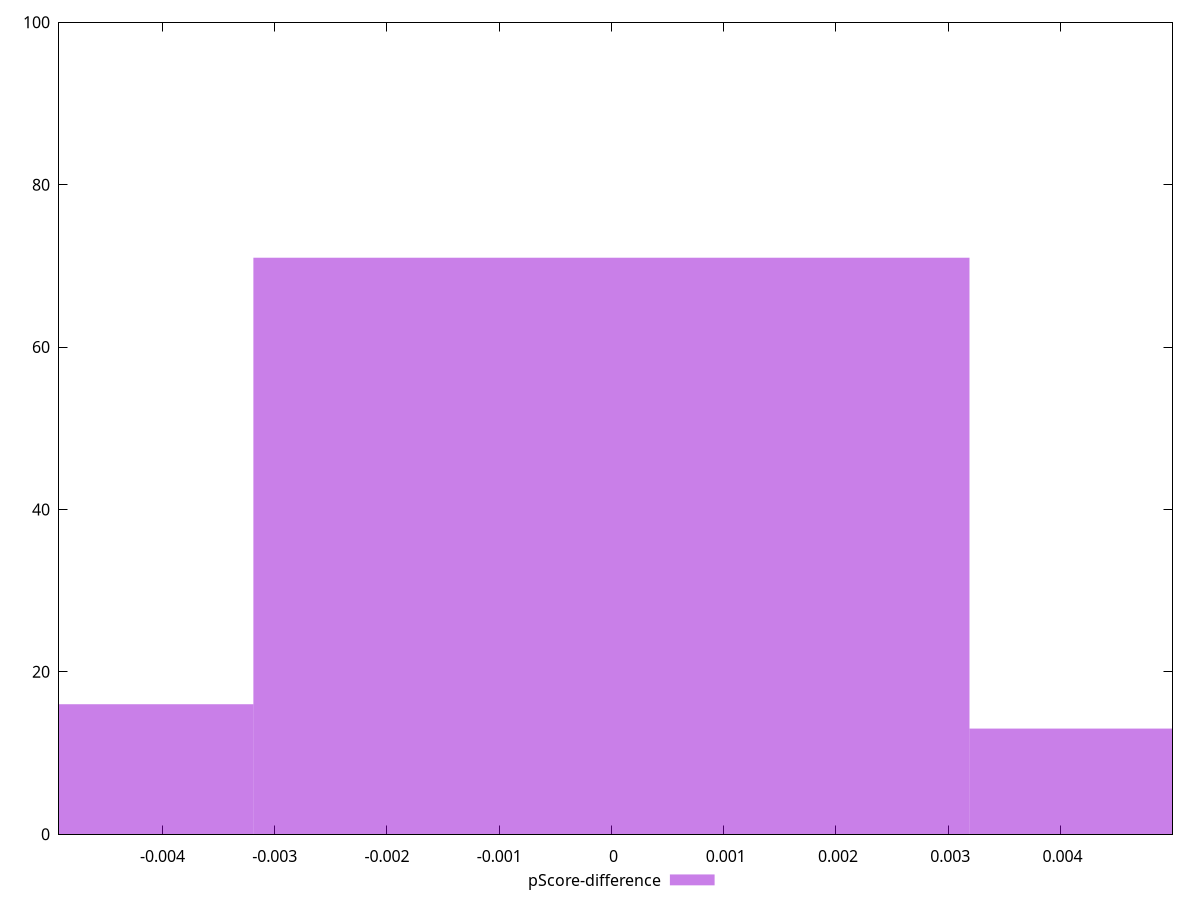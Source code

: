 reset

$pScoreDifference <<EOF
0 71
0.006379495891419283 13
-0.006379495891419283 16
EOF

set key outside below
set boxwidth 0.006379495891419283
set xrange [-0.004921333053691378:0.004998262018268293]
set yrange [0:100]
set trange [0:100]
set style fill transparent solid 0.5 noborder
set terminal svg size 640, 490 enhanced background rgb 'white'
set output "report_00015_2021-02-09T16-11-33.973Z/interactive/samples/pages/pScore-difference/histogram.svg"

plot $pScoreDifference title "pScore-difference" with boxes

reset
